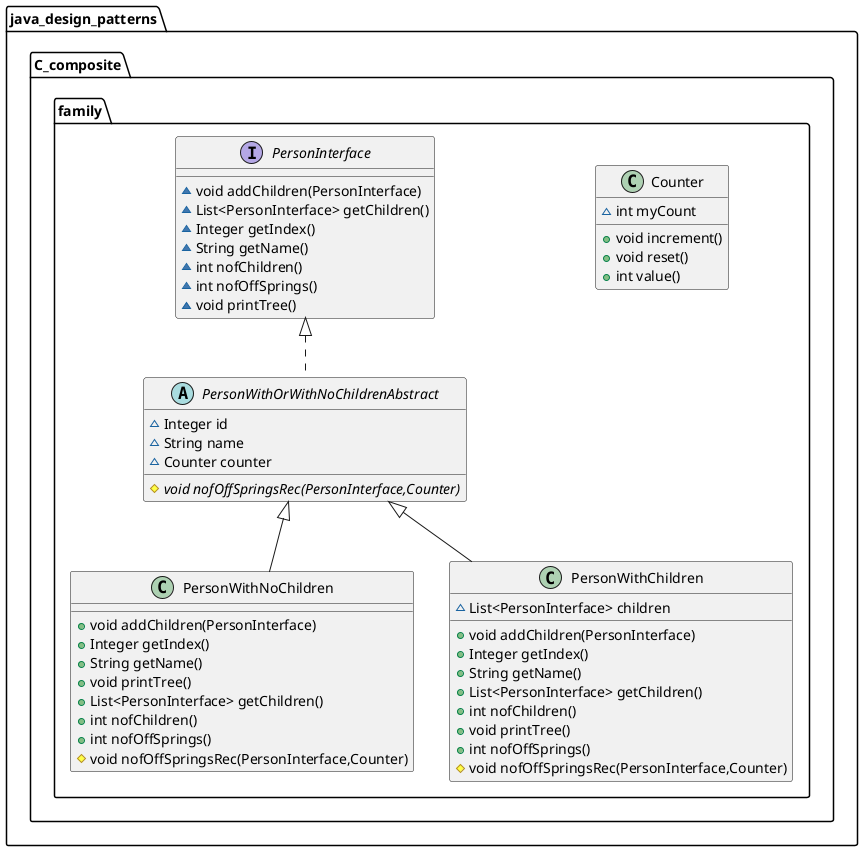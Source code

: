 @startuml
class java_design_patterns.C_composite.family.Counter {
~ int myCount
+ void increment()
+ void reset()
+ int value()
}
class java_design_patterns.C_composite.family.PersonWithNoChildren {
+ void addChildren(PersonInterface)
+ Integer getIndex()
+ String getName()
+ void printTree()
+ List<PersonInterface> getChildren()
+ int nofChildren()
+ int nofOffSprings()
# void nofOffSpringsRec(PersonInterface,Counter)
}
abstract class java_design_patterns.C_composite.family.PersonWithOrWithNoChildrenAbstract {
~ Integer id
~ String name
~ Counter counter
# {abstract}void nofOffSpringsRec(PersonInterface,Counter)
}
interface java_design_patterns.C_composite.family.PersonInterface {
~ void addChildren(PersonInterface)
~ List<PersonInterface> getChildren()
~ Integer getIndex()
~ String getName()
~ int nofChildren()
~ int nofOffSprings()
~ void printTree()
}
class java_design_patterns.C_composite.family.PersonWithChildren {
~ List<PersonInterface> children
+ void addChildren(PersonInterface)
+ Integer getIndex()
+ String getName()
+ List<PersonInterface> getChildren()
+ int nofChildren()
+ void printTree()
+ int nofOffSprings()
# void nofOffSpringsRec(PersonInterface,Counter)
}


java_design_patterns.C_composite.family.PersonWithOrWithNoChildrenAbstract <|-- java_design_patterns.C_composite.family.PersonWithNoChildren
java_design_patterns.C_composite.family.PersonInterface <|.. java_design_patterns.C_composite.family.PersonWithOrWithNoChildrenAbstract
java_design_patterns.C_composite.family.PersonWithOrWithNoChildrenAbstract <|-- java_design_patterns.C_composite.family.PersonWithChildren
@enduml